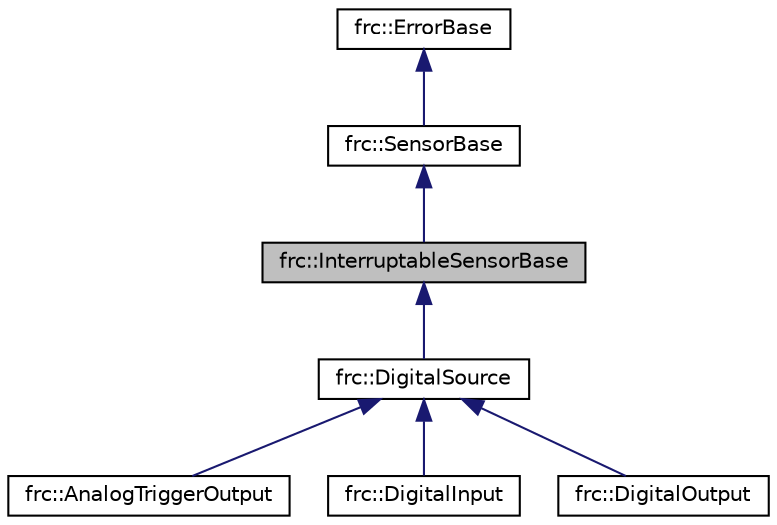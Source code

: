 digraph "frc::InterruptableSensorBase"
{
  edge [fontname="Helvetica",fontsize="10",labelfontname="Helvetica",labelfontsize="10"];
  node [fontname="Helvetica",fontsize="10",shape=record];
  Node1 [label="frc::InterruptableSensorBase",height=0.2,width=0.4,color="black", fillcolor="grey75", style="filled", fontcolor="black"];
  Node2 -> Node1 [dir="back",color="midnightblue",fontsize="10",style="solid",fontname="Helvetica"];
  Node2 [label="frc::SensorBase",height=0.2,width=0.4,color="black", fillcolor="white", style="filled",URL="$classfrc_1_1SensorBase.html",tooltip="Base class for all sensors. "];
  Node3 -> Node2 [dir="back",color="midnightblue",fontsize="10",style="solid",fontname="Helvetica"];
  Node3 [label="frc::ErrorBase",height=0.2,width=0.4,color="black", fillcolor="white", style="filled",URL="$classfrc_1_1ErrorBase.html",tooltip="Base class for most objects. "];
  Node1 -> Node4 [dir="back",color="midnightblue",fontsize="10",style="solid",fontname="Helvetica"];
  Node4 [label="frc::DigitalSource",height=0.2,width=0.4,color="black", fillcolor="white", style="filled",URL="$classfrc_1_1DigitalSource.html",tooltip="DigitalSource Interface. "];
  Node4 -> Node5 [dir="back",color="midnightblue",fontsize="10",style="solid",fontname="Helvetica"];
  Node5 [label="frc::AnalogTriggerOutput",height=0.2,width=0.4,color="black", fillcolor="white", style="filled",URL="$classfrc_1_1AnalogTriggerOutput.html",tooltip="Class to represent a specific output from an analog trigger. "];
  Node4 -> Node6 [dir="back",color="midnightblue",fontsize="10",style="solid",fontname="Helvetica"];
  Node6 [label="frc::DigitalInput",height=0.2,width=0.4,color="black", fillcolor="white", style="filled",URL="$classfrc_1_1DigitalInput.html",tooltip="Class to read a digital input. "];
  Node4 -> Node7 [dir="back",color="midnightblue",fontsize="10",style="solid",fontname="Helvetica"];
  Node7 [label="frc::DigitalOutput",height=0.2,width=0.4,color="black", fillcolor="white", style="filled",URL="$classfrc_1_1DigitalOutput.html",tooltip="Class to write to digital outputs. "];
}
